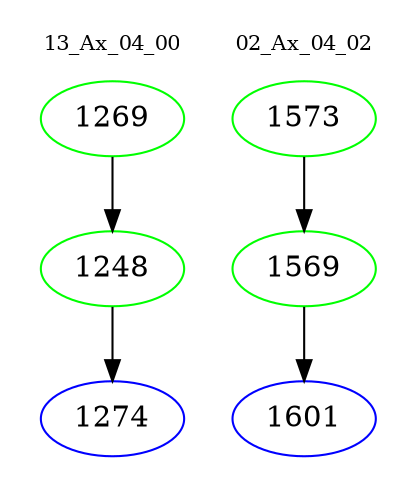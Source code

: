 digraph{
subgraph cluster_0 {
color = white
label = "13_Ax_04_00";
fontsize=10;
T0_1269 [label="1269", color="green"]
T0_1269 -> T0_1248 [color="black"]
T0_1248 [label="1248", color="green"]
T0_1248 -> T0_1274 [color="black"]
T0_1274 [label="1274", color="blue"]
}
subgraph cluster_1 {
color = white
label = "02_Ax_04_02";
fontsize=10;
T1_1573 [label="1573", color="green"]
T1_1573 -> T1_1569 [color="black"]
T1_1569 [label="1569", color="green"]
T1_1569 -> T1_1601 [color="black"]
T1_1601 [label="1601", color="blue"]
}
}
